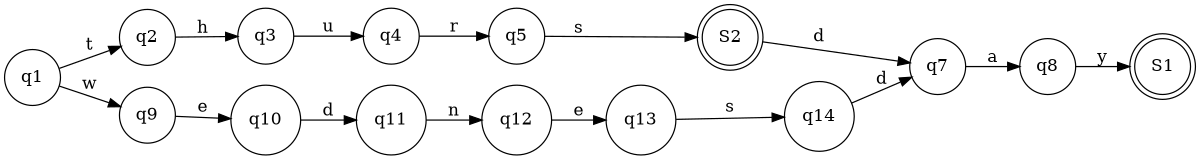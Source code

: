 digraph finite_state_machine {
    rankdir=LR;
    size="8,5"

    node [shape = doublecircle]; S1;
    node [shape = doublecircle]; S2;

    node [shape = circle];
    q1 -> q2 [ label = "t" ];
    q2 -> q3 [ label = "h" ];
    q3 -> q4 [ label = "u" ];
    q4 -> q5 [ label = "r" ];
    q5 -> S2 [ label = "s" ];
    S2 -> q7 [ label = "d" ];
    q7 -> q8 [ label = "a" ];
    q8 -> S1 [ label = "y" ];

    q1 -> q9   [ label = "w" ];
    q9 -> q10  [ label = "e" ];
    q10 -> q11 [ label = "d" ];
    q11 -> q12 [ label = "n" ];
    q12 -> q13 [ label = "e" ];
    q13 -> q14 [ label = "s" ];
    q14 -> q7 [ label = "d" ];
}

